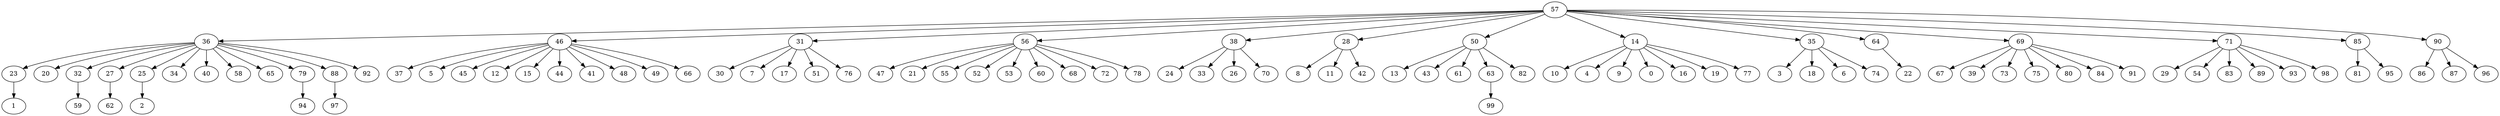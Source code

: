 digraph my_graph {
57 [label=57]
36 [label=36]
46 [label=46]
31 [label=31]
56 [label=56]
38 [label=38]
28 [label=28]
50 [label=50]
14 [label=14]
35 [label=35]
64 [label=64]
69 [label=69]
71 [label=71]
85 [label=85]
90 [label=90]
23 [label=23]
20 [label=20]
32 [label=32]
27 [label=27]
25 [label=25]
34 [label=34]
40 [label=40]
58 [label=58]
65 [label=65]
79 [label=79]
88 [label=88]
92 [label=92]
37 [label=37]
5 [label=5]
45 [label=45]
12 [label=12]
15 [label=15]
44 [label=44]
41 [label=41]
48 [label=48]
49 [label=49]
66 [label=66]
30 [label=30]
7 [label=7]
17 [label=17]
51 [label=51]
76 [label=76]
47 [label=47]
21 [label=21]
55 [label=55]
52 [label=52]
53 [label=53]
60 [label=60]
68 [label=68]
72 [label=72]
78 [label=78]
24 [label=24]
33 [label=33]
26 [label=26]
70 [label=70]
8 [label=8]
11 [label=11]
42 [label=42]
13 [label=13]
43 [label=43]
61 [label=61]
63 [label=63]
82 [label=82]
10 [label=10]
4 [label=4]
9 [label=9]
0 [label=0]
16 [label=16]
19 [label=19]
77 [label=77]
3 [label=3]
18 [label=18]
6 [label=6]
74 [label=74]
22 [label=22]
67 [label=67]
39 [label=39]
73 [label=73]
75 [label=75]
80 [label=80]
84 [label=84]
91 [label=91]
29 [label=29]
54 [label=54]
83 [label=83]
89 [label=89]
93 [label=93]
98 [label=98]
81 [label=81]
95 [label=95]
86 [label=86]
87 [label=87]
96 [label=96]
1 [label=1]
59 [label=59]
62 [label=62]
2 [label=2]
94 [label=94]
97 [label=97]
99 [label=99]
57->36
57->46
57->31
57->56
57->38
57->28
57->50
57->14
57->35
57->64
57->69
57->71
57->85
57->90
36->23
36->20
36->32
36->27
36->25
36->34
36->40
36->58
36->65
36->79
36->88
36->92
46->37
46->5
46->45
46->12
46->15
46->44
46->41
46->48
46->49
46->66
31->30
31->7
31->17
31->51
31->76
56->47
56->21
56->55
56->52
56->53
56->60
56->68
56->72
56->78
38->24
38->33
38->26
38->70
28->8
28->11
28->42
50->13
50->43
50->61
50->63
50->82
14->10
14->4
14->9
14->0
14->16
14->19
14->77
35->3
35->18
35->6
35->74
64->22
69->67
69->39
69->73
69->75
69->80
69->84
69->91
71->29
71->54
71->83
71->89
71->93
71->98
85->81
85->95
90->86
90->87
90->96
23->1
32->59
27->62
25->2
79->94
88->97
63->99
}